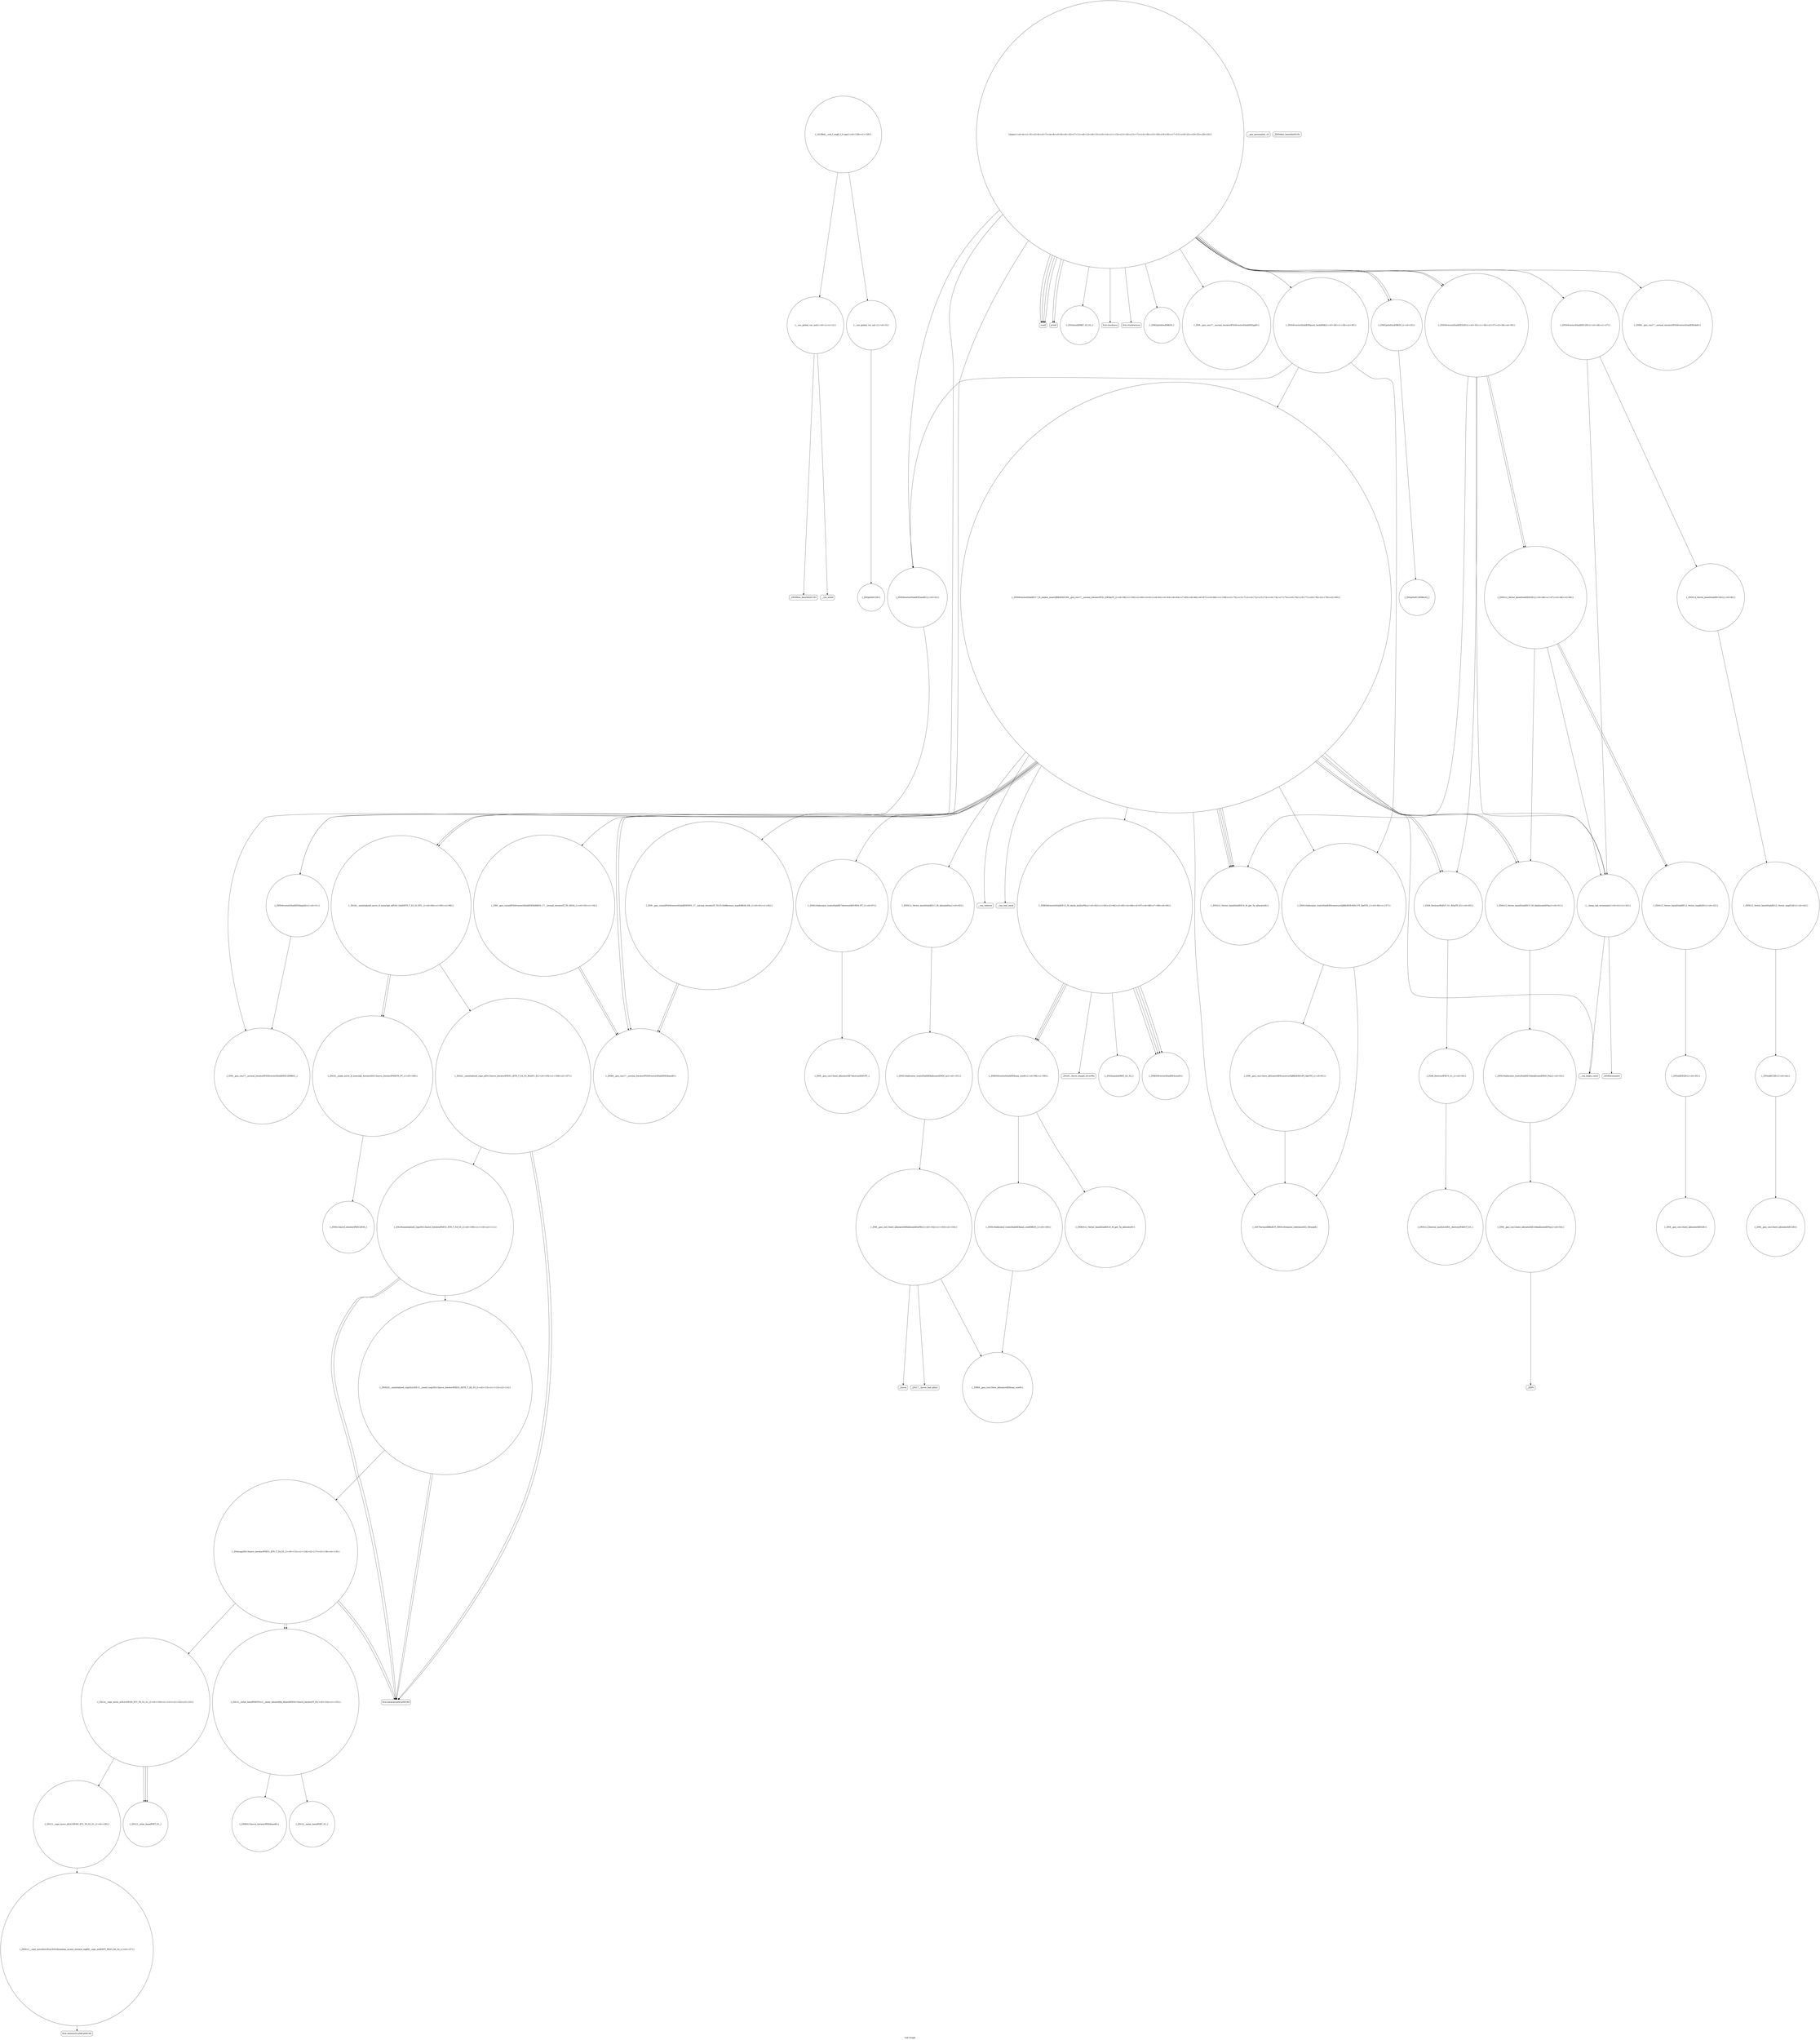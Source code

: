 digraph "Call Graph" {
	label="Call Graph";

	Node0x55a0989ff220 [shape=record,shape=circle,label="{__cxx_global_var_init|{<s0>1|<s1>2}}"];
	Node0x55a0989ff220:s0 -> Node0x55a0989ff2a0[color=black];
	Node0x55a0989ff220:s1 -> Node0x55a0989ff3a0[color=black];
	Node0x55a098a008a0 [shape=record,shape=circle,label="{_ZN9__gnu_cxx13new_allocatorIiE9constructIiJRKiEEEvPT_DpOT0_|{<s0>81}}"];
	Node0x55a098a008a0:s0 -> Node0x55a098a00920[color=black];
	Node0x55a0989ff5a0 [shape=record,shape=Mrecord,label="{scanf}"];
	Node0x55a098a01c40 [shape=record,shape=circle,label="{_ZNSt16allocator_traitsISaIiEE7destroyIiEEvRS0_PT_|{<s0>97}}"];
	Node0x55a098a01c40:s0 -> Node0x55a098a02ac0[color=black];
	Node0x55a0989ff920 [shape=record,shape=circle,label="{_ZNSt6vectorIiSaIiEE5beginEv|{<s0>31}}"];
	Node0x55a0989ff920:s0 -> Node0x55a098a02b40[color=black];
	Node0x55a098a01fc0 [shape=record,shape=circle,label="{_ZNSt16allocator_traitsISaIiEE8max_sizeERKS0_|{<s0>100}}"];
	Node0x55a098a01fc0:s0 -> Node0x55a098a020c0[color=black];
	Node0x55a0989ffca0 [shape=record,shape=Mrecord,label="{printf}"];
	Node0x55a098a02340 [shape=record,shape=circle,label="{_ZSt22__uninitialized_copy_aISt13move_iteratorIPiES1_iET0_T_S4_S3_RSaIT1_E|{<s0>105|<s1>106|<s2>107}}"];
	Node0x55a098a02340:s0 -> Node0x55a098a024c0[color=black];
	Node0x55a098a02340:s1 -> Node0x55a098a024c0[color=black];
	Node0x55a098a02340:s2 -> Node0x55a098a02440[color=black];
	Node0x55a098a00020 [shape=record,shape=circle,label="{_ZNSt12_Vector_baseIiSaIiEE12_Vector_implC2Ev|{<s0>43}}"];
	Node0x55a098a00020:s0 -> Node0x55a098a000a0[color=black];
	Node0x55a098a026c0 [shape=record,shape=circle,label="{_ZSt12__miter_baseIPiEDTcl12__miter_basecldtfp_4baseEEESt13move_iteratorIT_E|{<s0>124|<s1>125}}"];
	Node0x55a098a026c0:s0 -> Node0x55a098a029c0[color=black];
	Node0x55a098a026c0:s1 -> Node0x55a098a02940[color=black];
	Node0x55a098a003a0 [shape=record,shape=circle,label="{_ZNSt12_Destroy_auxILb1EE9__destroyIPiEEvT_S3_}"];
	Node0x55a098a02a40 [shape=record,shape=circle,label="{_ZNSt13move_iteratorIPiEC2ES0_}"];
	Node0x55a098a00720 [shape=record,shape=circle,label="{_ZN9__gnu_cxx13new_allocatorIiED2Ev}"];
	Node0x55a0989ff420 [shape=record,shape=circle,label="{__cxx_global_var_init.1|{<s0>3}}"];
	Node0x55a0989ff420:s0 -> Node0x55a0989ff4a0[color=black];
	Node0x55a098a01ac0 [shape=record,shape=circle,label="{_ZNSt12_Vector_baseIiSaIiEE11_M_allocateEm|{<s0>93}}"];
	Node0x55a098a01ac0:s0 -> Node0x55a098a02140[color=black];
	Node0x55a0989ff7a0 [shape=record,shape=Mrecord,label="{__gxx_personality_v0}"];
	Node0x55a098a01e40 [shape=record,shape=circle,label="{_ZNKSt6vectorIiSaIiEE4sizeEv}"];
	Node0x55a0989ffb20 [shape=record,shape=circle,label="{_ZSt3minIiERKT_S2_S2_}"];
	Node0x55a098a021c0 [shape=record,shape=circle,label="{_ZN9__gnu_cxx13new_allocatorIiE8allocateEmPKv|{<s0>102|<s1>103|<s2>104}}"];
	Node0x55a098a021c0:s0 -> Node0x55a098a020c0[color=black];
	Node0x55a098a021c0:s1 -> Node0x55a098a02240[color=black];
	Node0x55a098a021c0:s2 -> Node0x55a098a022c0[color=black];
	Node0x55a0989ffea0 [shape=record,shape=circle,label="{__clang_call_terminate|{<s0>41|<s1>42}}"];
	Node0x55a0989ffea0:s0 -> Node0x55a0989fff20[color=black];
	Node0x55a0989ffea0:s1 -> Node0x55a0989fffa0[color=black];
	Node0x55a098a02540 [shape=record,shape=circle,label="{_ZNSt20__uninitialized_copyILb1EE13__uninit_copyISt13move_iteratorIPiES3_EET0_T_S6_S5_|{<s0>112|<s1>113|<s2>114}}"];
	Node0x55a098a02540:s0 -> Node0x55a098a024c0[color=black];
	Node0x55a098a02540:s1 -> Node0x55a098a024c0[color=black];
	Node0x55a098a02540:s2 -> Node0x55a098a025c0[color=black];
	Node0x55a098a00220 [shape=record,shape=circle,label="{_ZNSt12_Vector_baseIiSaIiEE19_M_get_Tp_allocatorEv}"];
	Node0x55a098a028c0 [shape=record,shape=Mrecord,label="{llvm.memmove.p0i8.p0i8.i64}"];
	Node0x55a098a005a0 [shape=record,shape=circle,label="{_ZN9__gnu_cxx13new_allocatorIiE10deallocateEPim|{<s0>54}}"];
	Node0x55a098a005a0:s0 -> Node0x55a098a00620[color=black];
	Node0x55a0989ff2a0 [shape=record,shape=Mrecord,label="{_ZNSt8ios_base4InitC1Ev}"];
	Node0x55a098a00920 [shape=record,shape=circle,label="{_ZSt7forwardIRKiEOT_RNSt16remove_referenceIS2_E4typeE}"];
	Node0x55a0989ff620 [shape=record,shape=Mrecord,label="{llvm.stacksave}"];
	Node0x55a098a01cc0 [shape=record,shape=Mrecord,label="{__cxa_rethrow}"];
	Node0x55a0989ff9a0 [shape=record,shape=circle,label="{_ZNSt6vectorIiSaIiEE3endEv|{<s0>32}}"];
	Node0x55a0989ff9a0:s0 -> Node0x55a098a02b40[color=black];
	Node0x55a098a02040 [shape=record,shape=circle,label="{_ZNKSt12_Vector_baseIiSaIiEE19_M_get_Tp_allocatorEv}"];
	Node0x55a0989ffd20 [shape=record,shape=Mrecord,label="{llvm.stackrestore}"];
	Node0x55a098a023c0 [shape=record,shape=circle,label="{_ZSt32__make_move_if_noexcept_iteratorIiSt13move_iteratorIPiEET0_PT_|{<s0>108}}"];
	Node0x55a098a023c0:s0 -> Node0x55a098a02a40[color=black];
	Node0x55a098a000a0 [shape=record,shape=circle,label="{_ZNSaIiEC2Ev|{<s0>44}}"];
	Node0x55a098a000a0:s0 -> Node0x55a098a00120[color=black];
	Node0x55a098a02740 [shape=record,shape=circle,label="{_ZSt13__copy_move_aILb1EPiS0_ET1_T0_S2_S1_|{<s0>126}}"];
	Node0x55a098a02740:s0 -> Node0x55a098a02840[color=black];
	Node0x55a098a00420 [shape=record,shape=circle,label="{_ZNSt12_Vector_baseIiSaIiEE13_M_deallocateEPim|{<s0>51}}"];
	Node0x55a098a00420:s0 -> Node0x55a098a00520[color=black];
	Node0x55a098a02ac0 [shape=record,shape=circle,label="{_ZN9__gnu_cxx13new_allocatorIiE7destroyIiEEvPT_}"];
	Node0x55a098a007a0 [shape=record,shape=circle,label="{_ZNSt16allocator_traitsISaIiEE9constructIiJRKiEEEvRS0_PT_DpOT0_|{<s0>56|<s1>57}}"];
	Node0x55a098a007a0:s0 -> Node0x55a098a00920[color=black];
	Node0x55a098a007a0:s1 -> Node0x55a098a008a0[color=black];
	Node0x55a0989ff4a0 [shape=record,shape=circle,label="{_ZN2ptIxEC2Ev}"];
	Node0x55a098a01b40 [shape=record,shape=circle,label="{_ZSt34__uninitialized_move_if_noexcept_aIPiS0_SaIiEET0_T_S3_S2_RT1_|{<s0>94|<s1>95|<s2>96}}"];
	Node0x55a098a01b40:s0 -> Node0x55a098a023c0[color=black];
	Node0x55a098a01b40:s1 -> Node0x55a098a023c0[color=black];
	Node0x55a098a01b40:s2 -> Node0x55a098a02340[color=black];
	Node0x55a0989ff820 [shape=record,shape=circle,label="{_ZNK2ptIxEeoERKS0_}"];
	Node0x55a098a01ec0 [shape=record,shape=Mrecord,label="{_ZSt20__throw_length_errorPKc}"];
	Node0x55a0989ffba0 [shape=record,shape=circle,label="{_ZN9__gnu_cxx17__normal_iteratorIPiSt6vectorIiSaIiEEEppEv}"];
	Node0x55a098a02240 [shape=record,shape=Mrecord,label="{_ZSt17__throw_bad_allocv}"];
	Node0x55a0989fff20 [shape=record,shape=Mrecord,label="{__cxa_begin_catch}"];
	Node0x55a098a025c0 [shape=record,shape=circle,label="{_ZSt4copyISt13move_iteratorIPiES1_ET0_T_S4_S3_|{<s0>115|<s1>116|<s2>117|<s3>118|<s4>119}}"];
	Node0x55a098a025c0:s0 -> Node0x55a098a024c0[color=black];
	Node0x55a098a025c0:s1 -> Node0x55a098a026c0[color=black];
	Node0x55a098a025c0:s2 -> Node0x55a098a024c0[color=black];
	Node0x55a098a025c0:s3 -> Node0x55a098a026c0[color=black];
	Node0x55a098a025c0:s4 -> Node0x55a098a02640[color=black];
	Node0x55a098a002a0 [shape=record,shape=circle,label="{_ZNSt12_Vector_baseIiSaIiEED2Ev|{<s0>46|<s1>47|<s2>48|<s3>49}}"];
	Node0x55a098a002a0:s0 -> Node0x55a098a00420[color=black];
	Node0x55a098a002a0:s1 -> Node0x55a098a004a0[color=black];
	Node0x55a098a002a0:s2 -> Node0x55a098a004a0[color=black];
	Node0x55a098a002a0:s3 -> Node0x55a0989ffea0[color=black];
	Node0x55a098a02940 [shape=record,shape=circle,label="{_ZSt12__miter_baseIPiET_S1_}"];
	Node0x55a098a00620 [shape=record,shape=Mrecord,label="{_ZdlPv}"];
	Node0x55a0989ff320 [shape=record,shape=Mrecord,label="{_ZNSt8ios_base4InitD1Ev}"];
	Node0x55a098a009a0 [shape=record,shape=circle,label="{_ZNKSt6vectorIiSaIiEE12_M_check_lenEmPKc|{<s0>82|<s1>83|<s2>84|<s3>85|<s4>86|<s5>87|<s6>88|<s7>89|<s8>90}}"];
	Node0x55a098a009a0:s0 -> Node0x55a098a01dc0[color=black];
	Node0x55a098a009a0:s1 -> Node0x55a098a01e40[color=black];
	Node0x55a098a009a0:s2 -> Node0x55a098a01ec0[color=black];
	Node0x55a098a009a0:s3 -> Node0x55a098a01e40[color=black];
	Node0x55a098a009a0:s4 -> Node0x55a098a01e40[color=black];
	Node0x55a098a009a0:s5 -> Node0x55a098a01f40[color=black];
	Node0x55a098a009a0:s6 -> Node0x55a098a01e40[color=black];
	Node0x55a098a009a0:s7 -> Node0x55a098a01dc0[color=black];
	Node0x55a098a009a0:s8 -> Node0x55a098a01dc0[color=black];
	Node0x55a0989ff6a0 [shape=record,shape=circle,label="{_ZNK2ptIxEmiERKS0_|{<s0>25}}"];
	Node0x55a0989ff6a0:s0 -> Node0x55a0989ffda0[color=black];
	Node0x55a098a01d40 [shape=record,shape=Mrecord,label="{__cxa_end_catch}"];
	Node0x55a0989ffa20 [shape=record,shape=circle,label="{_ZN9__gnu_cxxneIPiSt6vectorIiSaIiEEEEbRKNS_17__normal_iteratorIT_T0_EESA_|{<s0>33|<s1>34}}"];
	Node0x55a0989ffa20:s0 -> Node0x55a098a01bc0[color=black];
	Node0x55a0989ffa20:s1 -> Node0x55a098a01bc0[color=black];
	Node0x55a098a020c0 [shape=record,shape=circle,label="{_ZNK9__gnu_cxx13new_allocatorIiE8max_sizeEv}"];
	Node0x55a0989ffda0 [shape=record,shape=circle,label="{_ZN2ptIxEC2ERKxS2_}"];
	Node0x55a098a02440 [shape=record,shape=circle,label="{_ZSt18uninitialized_copyISt13move_iteratorIPiES1_ET0_T_S4_S3_|{<s0>109|<s1>110|<s2>111}}"];
	Node0x55a098a02440:s0 -> Node0x55a098a024c0[color=black];
	Node0x55a098a02440:s1 -> Node0x55a098a024c0[color=black];
	Node0x55a098a02440:s2 -> Node0x55a098a02540[color=black];
	Node0x55a098a00120 [shape=record,shape=circle,label="{_ZN9__gnu_cxx13new_allocatorIiEC2Ev}"];
	Node0x55a098a027c0 [shape=record,shape=circle,label="{_ZSt12__niter_baseIPiET_S1_}"];
	Node0x55a098a004a0 [shape=record,shape=circle,label="{_ZNSt12_Vector_baseIiSaIiEE12_Vector_implD2Ev|{<s0>52}}"];
	Node0x55a098a004a0:s0 -> Node0x55a098a006a0[color=black];
	Node0x55a098a02b40 [shape=record,shape=circle,label="{_ZN9__gnu_cxx17__normal_iteratorIPiSt6vectorIiSaIiEEEC2ERKS1_}"];
	Node0x55a098a00820 [shape=record,shape=circle,label="{_ZNSt6vectorIiSaIiEE17_M_realloc_insertIJRKiEEEvN9__gnu_cxx17__normal_iteratorIPiS1_EEDpOT_|{<s0>58|<s1>59|<s2>60|<s3>61|<s4>62|<s5>63|<s6>64|<s7>65|<s8>66|<s9>67|<s10>68|<s11>69|<s12>70|<s13>71|<s14>72|<s15>73|<s16>74|<s17>75|<s18>76|<s19>77|<s20>78|<s21>79|<s22>80}}"];
	Node0x55a098a00820:s0 -> Node0x55a098a009a0[color=black];
	Node0x55a098a00820:s1 -> Node0x55a0989ff920[color=black];
	Node0x55a098a00820:s2 -> Node0x55a098a01a40[color=black];
	Node0x55a098a00820:s3 -> Node0x55a098a01ac0[color=black];
	Node0x55a098a00820:s4 -> Node0x55a098a00920[color=black];
	Node0x55a098a00820:s5 -> Node0x55a098a007a0[color=black];
	Node0x55a098a00820:s6 -> Node0x55a098a01bc0[color=black];
	Node0x55a098a00820:s7 -> Node0x55a098a00220[color=black];
	Node0x55a098a00820:s8 -> Node0x55a098a01b40[color=black];
	Node0x55a098a00820:s9 -> Node0x55a098a01bc0[color=black];
	Node0x55a098a00820:s10 -> Node0x55a098a00220[color=black];
	Node0x55a098a00820:s11 -> Node0x55a098a01b40[color=black];
	Node0x55a098a00820:s12 -> Node0x55a0989fff20[color=black];
	Node0x55a098a00820:s13 -> Node0x55a098a01c40[color=black];
	Node0x55a098a00820:s14 -> Node0x55a098a01d40[color=black];
	Node0x55a098a00820:s15 -> Node0x55a098a00220[color=black];
	Node0x55a098a00820:s16 -> Node0x55a098a001a0[color=black];
	Node0x55a098a00820:s17 -> Node0x55a098a00420[color=black];
	Node0x55a098a00820:s18 -> Node0x55a098a01cc0[color=black];
	Node0x55a098a00820:s19 -> Node0x55a098a00220[color=black];
	Node0x55a098a00820:s20 -> Node0x55a098a001a0[color=black];
	Node0x55a098a00820:s21 -> Node0x55a098a00420[color=black];
	Node0x55a098a00820:s22 -> Node0x55a0989ffea0[color=black];
	Node0x55a0989ff520 [shape=record,shape=circle,label="{main|{<s0>4|<s1>5|<s2>6|<s3>7|<s4>8|<s5>9|<s6>10|<s7>11|<s8>12|<s9>13|<s10>14|<s11>15|<s12>16|<s13>17|<s14>18|<s15>19|<s16>20|<s17>21|<s18>22|<s19>23|<s20>24}}"];
	Node0x55a0989ff520:s0 -> Node0x55a0989ff5a0[color=black];
	Node0x55a0989ff520:s1 -> Node0x55a0989ff5a0[color=black];
	Node0x55a0989ff520:s2 -> Node0x55a0989ff5a0[color=black];
	Node0x55a0989ff520:s3 -> Node0x55a0989ff5a0[color=black];
	Node0x55a0989ff520:s4 -> Node0x55a0989ff620[color=black];
	Node0x55a0989ff520:s5 -> Node0x55a0989ff6a0[color=black];
	Node0x55a0989ff520:s6 -> Node0x55a0989ff720[color=black];
	Node0x55a0989ff520:s7 -> Node0x55a0989ff6a0[color=black];
	Node0x55a0989ff520:s8 -> Node0x55a0989ff820[color=black];
	Node0x55a0989ff520:s9 -> Node0x55a0989ffc20[color=black];
	Node0x55a0989ff520:s10 -> Node0x55a0989ff8a0[color=black];
	Node0x55a0989ff520:s11 -> Node0x55a0989ff920[color=black];
	Node0x55a0989ff520:s12 -> Node0x55a0989ff9a0[color=black];
	Node0x55a0989ff520:s13 -> Node0x55a0989ffa20[color=black];
	Node0x55a0989ff520:s14 -> Node0x55a0989ffaa0[color=black];
	Node0x55a0989ff520:s15 -> Node0x55a0989ffb20[color=black];
	Node0x55a0989ff520:s16 -> Node0x55a0989ffba0[color=black];
	Node0x55a0989ff520:s17 -> Node0x55a0989ffc20[color=black];
	Node0x55a0989ff520:s18 -> Node0x55a0989ffca0[color=black];
	Node0x55a0989ff520:s19 -> Node0x55a0989ffca0[color=black];
	Node0x55a0989ff520:s20 -> Node0x55a0989ffd20[color=black];
	Node0x55a098a01bc0 [shape=record,shape=circle,label="{_ZNK9__gnu_cxx17__normal_iteratorIPiSt6vectorIiSaIiEEE4baseEv}"];
	Node0x55a0989ff8a0 [shape=record,shape=circle,label="{_ZNSt6vectorIiSaIiEE9push_backERKi|{<s0>28|<s1>29|<s2>30}}"];
	Node0x55a0989ff8a0:s0 -> Node0x55a098a007a0[color=black];
	Node0x55a0989ff8a0:s1 -> Node0x55a0989ff9a0[color=black];
	Node0x55a0989ff8a0:s2 -> Node0x55a098a00820[color=black];
	Node0x55a098a01f40 [shape=record,shape=circle,label="{_ZSt3maxImERKT_S2_S2_}"];
	Node0x55a0989ffc20 [shape=record,shape=circle,label="{_ZNSt6vectorIiSaIiEED2Ev|{<s0>35|<s1>36|<s2>37|<s3>38|<s4>39}}"];
	Node0x55a0989ffc20:s0 -> Node0x55a098a00220[color=black];
	Node0x55a0989ffc20:s1 -> Node0x55a098a001a0[color=black];
	Node0x55a0989ffc20:s2 -> Node0x55a098a002a0[color=black];
	Node0x55a0989ffc20:s3 -> Node0x55a098a002a0[color=black];
	Node0x55a0989ffc20:s4 -> Node0x55a0989ffea0[color=black];
	Node0x55a098a022c0 [shape=record,shape=Mrecord,label="{_Znwm}"];
	Node0x55a0989fffa0 [shape=record,shape=Mrecord,label="{_ZSt9terminatev}"];
	Node0x55a098a02640 [shape=record,shape=circle,label="{_ZSt14__copy_move_a2ILb1EPiS0_ET1_T0_S2_S1_|{<s0>120|<s1>121|<s2>122|<s3>123}}"];
	Node0x55a098a02640:s0 -> Node0x55a098a027c0[color=black];
	Node0x55a098a02640:s1 -> Node0x55a098a027c0[color=black];
	Node0x55a098a02640:s2 -> Node0x55a098a027c0[color=black];
	Node0x55a098a02640:s3 -> Node0x55a098a02740[color=black];
	Node0x55a098a00320 [shape=record,shape=circle,label="{_ZSt8_DestroyIPiEvT_S1_|{<s0>50}}"];
	Node0x55a098a00320:s0 -> Node0x55a098a003a0[color=black];
	Node0x55a098a029c0 [shape=record,shape=circle,label="{_ZNKSt13move_iteratorIPiE4baseEv}"];
	Node0x55a098a006a0 [shape=record,shape=circle,label="{_ZNSaIiED2Ev|{<s0>55}}"];
	Node0x55a098a006a0:s0 -> Node0x55a098a00720[color=black];
	Node0x55a0989ff3a0 [shape=record,shape=Mrecord,label="{__cxa_atexit}"];
	Node0x55a098a01a40 [shape=record,shape=circle,label="{_ZN9__gnu_cxxmiIPiSt6vectorIiSaIiEEEENS_17__normal_iteratorIT_T0_E15difference_typeERKS8_SB_|{<s0>91|<s1>92}}"];
	Node0x55a098a01a40:s0 -> Node0x55a098a01bc0[color=black];
	Node0x55a098a01a40:s1 -> Node0x55a098a01bc0[color=black];
	Node0x55a0989ff720 [shape=record,shape=circle,label="{_ZNSt6vectorIiSaIiEEC2Ev|{<s0>26|<s1>27}}"];
	Node0x55a0989ff720:s0 -> Node0x55a0989ffe20[color=black];
	Node0x55a0989ff720:s1 -> Node0x55a0989ffea0[color=black];
	Node0x55a098a01dc0 [shape=record,shape=circle,label="{_ZNKSt6vectorIiSaIiEE8max_sizeEv|{<s0>98|<s1>99}}"];
	Node0x55a098a01dc0:s0 -> Node0x55a098a02040[color=black];
	Node0x55a098a01dc0:s1 -> Node0x55a098a01fc0[color=black];
	Node0x55a0989ffaa0 [shape=record,shape=circle,label="{_ZNK9__gnu_cxx17__normal_iteratorIPiSt6vectorIiSaIiEEEdeEv}"];
	Node0x55a098a02140 [shape=record,shape=circle,label="{_ZNSt16allocator_traitsISaIiEE8allocateERS0_m|{<s0>101}}"];
	Node0x55a098a02140:s0 -> Node0x55a098a021c0[color=black];
	Node0x55a0989ffe20 [shape=record,shape=circle,label="{_ZNSt12_Vector_baseIiSaIiEEC2Ev|{<s0>40}}"];
	Node0x55a0989ffe20:s0 -> Node0x55a098a00020[color=black];
	Node0x55a098a024c0 [shape=record,shape=Mrecord,label="{llvm.memcpy.p0i8.p0i8.i64}"];
	Node0x55a098a001a0 [shape=record,shape=circle,label="{_ZSt8_DestroyIPiiEvT_S1_RSaIT0_E|{<s0>45}}"];
	Node0x55a098a001a0:s0 -> Node0x55a098a00320[color=black];
	Node0x55a098a02840 [shape=record,shape=circle,label="{_ZNSt11__copy_moveILb1ELb1ESt26random_access_iterator_tagE8__copy_mIiEEPT_PKS3_S6_S4_|{<s0>127}}"];
	Node0x55a098a02840:s0 -> Node0x55a098a028c0[color=black];
	Node0x55a098a00520 [shape=record,shape=circle,label="{_ZNSt16allocator_traitsISaIiEE10deallocateERS0_Pim|{<s0>53}}"];
	Node0x55a098a00520:s0 -> Node0x55a098a005a0[color=black];
	Node0x55a098a02bc0 [shape=record,shape=circle,label="{_GLOBAL__sub_I_zxqfl_2_0.cpp|{<s0>128|<s1>129}}"];
	Node0x55a098a02bc0:s0 -> Node0x55a0989ff220[color=black];
	Node0x55a098a02bc0:s1 -> Node0x55a0989ff420[color=black];
}
